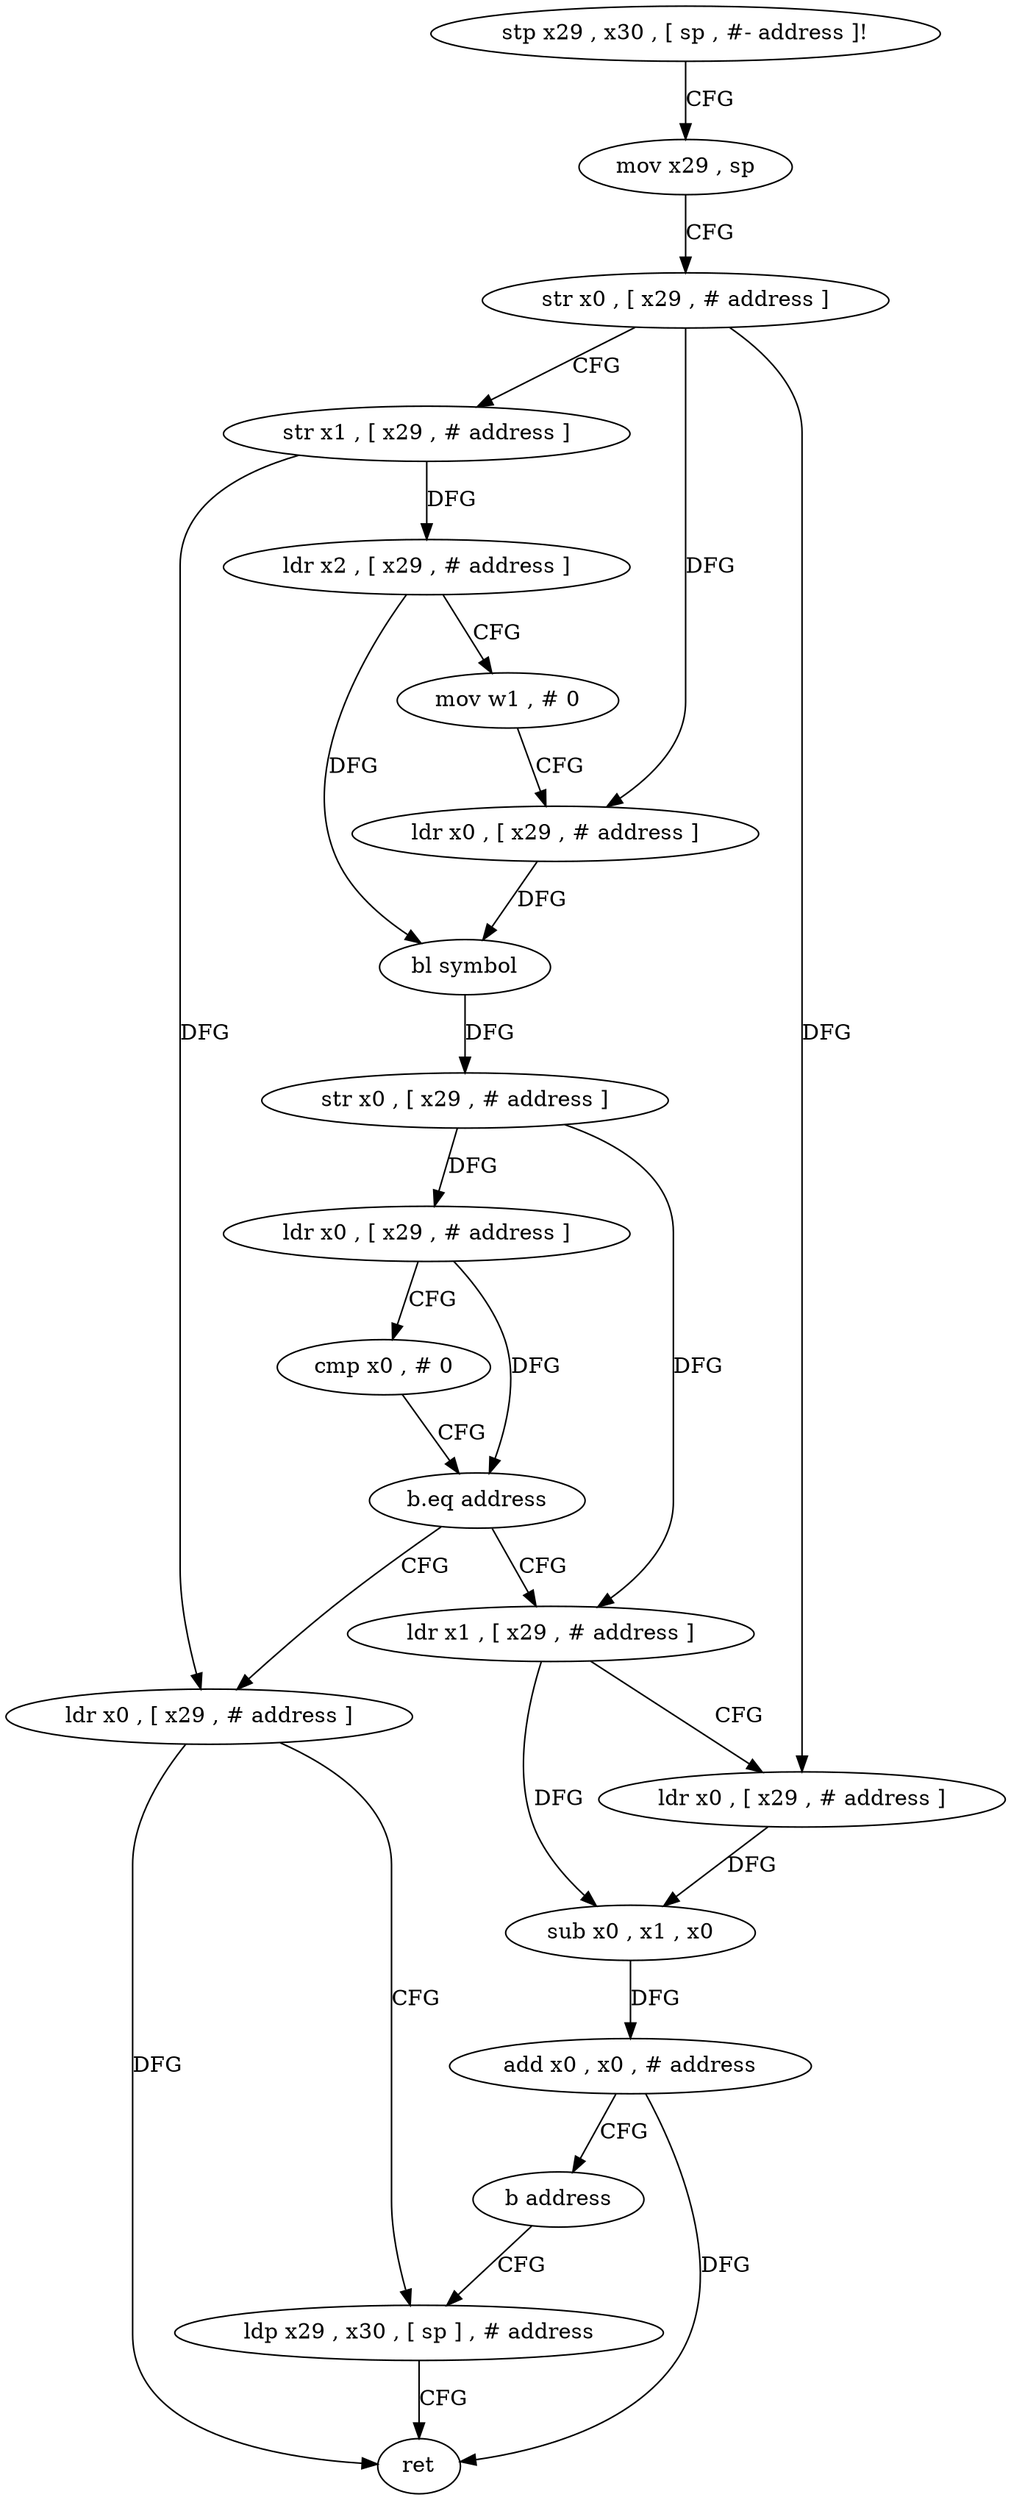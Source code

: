 digraph "func" {
"4483300" [label = "stp x29 , x30 , [ sp , #- address ]!" ]
"4483304" [label = "mov x29 , sp" ]
"4483308" [label = "str x0 , [ x29 , # address ]" ]
"4483312" [label = "str x1 , [ x29 , # address ]" ]
"4483316" [label = "ldr x2 , [ x29 , # address ]" ]
"4483320" [label = "mov w1 , # 0" ]
"4483324" [label = "ldr x0 , [ x29 , # address ]" ]
"4483328" [label = "bl symbol" ]
"4483332" [label = "str x0 , [ x29 , # address ]" ]
"4483336" [label = "ldr x0 , [ x29 , # address ]" ]
"4483340" [label = "cmp x0 , # 0" ]
"4483344" [label = "b.eq address" ]
"4483368" [label = "ldr x0 , [ x29 , # address ]" ]
"4483348" [label = "ldr x1 , [ x29 , # address ]" ]
"4483372" [label = "ldp x29 , x30 , [ sp ] , # address" ]
"4483352" [label = "ldr x0 , [ x29 , # address ]" ]
"4483356" [label = "sub x0 , x1 , x0" ]
"4483360" [label = "add x0 , x0 , # address" ]
"4483364" [label = "b address" ]
"4483376" [label = "ret" ]
"4483300" -> "4483304" [ label = "CFG" ]
"4483304" -> "4483308" [ label = "CFG" ]
"4483308" -> "4483312" [ label = "CFG" ]
"4483308" -> "4483324" [ label = "DFG" ]
"4483308" -> "4483352" [ label = "DFG" ]
"4483312" -> "4483316" [ label = "DFG" ]
"4483312" -> "4483368" [ label = "DFG" ]
"4483316" -> "4483320" [ label = "CFG" ]
"4483316" -> "4483328" [ label = "DFG" ]
"4483320" -> "4483324" [ label = "CFG" ]
"4483324" -> "4483328" [ label = "DFG" ]
"4483328" -> "4483332" [ label = "DFG" ]
"4483332" -> "4483336" [ label = "DFG" ]
"4483332" -> "4483348" [ label = "DFG" ]
"4483336" -> "4483340" [ label = "CFG" ]
"4483336" -> "4483344" [ label = "DFG" ]
"4483340" -> "4483344" [ label = "CFG" ]
"4483344" -> "4483368" [ label = "CFG" ]
"4483344" -> "4483348" [ label = "CFG" ]
"4483368" -> "4483372" [ label = "CFG" ]
"4483368" -> "4483376" [ label = "DFG" ]
"4483348" -> "4483352" [ label = "CFG" ]
"4483348" -> "4483356" [ label = "DFG" ]
"4483372" -> "4483376" [ label = "CFG" ]
"4483352" -> "4483356" [ label = "DFG" ]
"4483356" -> "4483360" [ label = "DFG" ]
"4483360" -> "4483364" [ label = "CFG" ]
"4483360" -> "4483376" [ label = "DFG" ]
"4483364" -> "4483372" [ label = "CFG" ]
}
